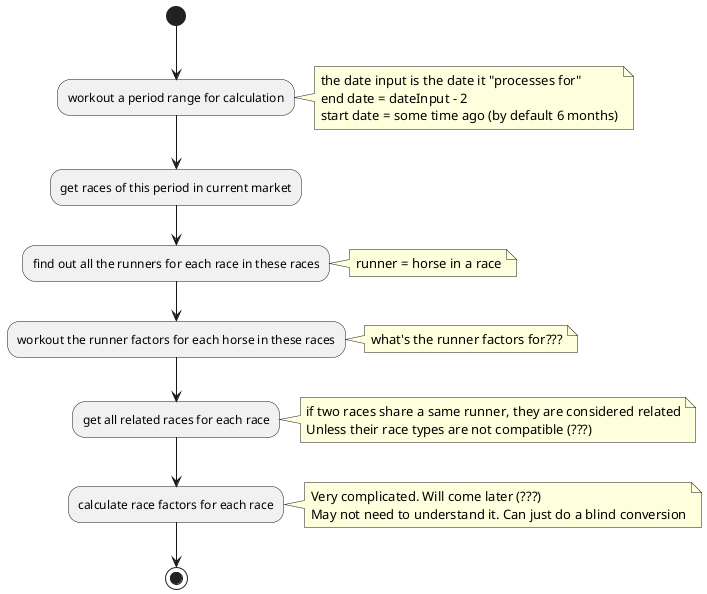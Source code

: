 @startuml
(*) --> "workout a period range for calculation"

note right
    the date input is the date it "processes for"
    end date = dateInput - 2
    start date = some time ago (by default 6 months)
end note


"workout a period range for calculation" --> "get races of this period in current market"

"get races of this period in current market" --> "find out all the runners for each race in these races"
note right
runner = horse in a race
end note

"find out all the runners for each race in these races" --> "workout the runner factors for each horse in these races"
note right
what's the runner factors for???
end note

"workout the runner factors for each horse in these races" --> "get all related races for each race"
note right
if two races share a same runner, they are considered related
Unless their race types are not compatible (???)
end note

"get all related races for each race" --> "calculate race factors for each race"
note right
Very complicated. Will come later (???)
May not need to understand it. Can just do a blind conversion
end note

"calculate race factors for each race" --> (*)
@enduml